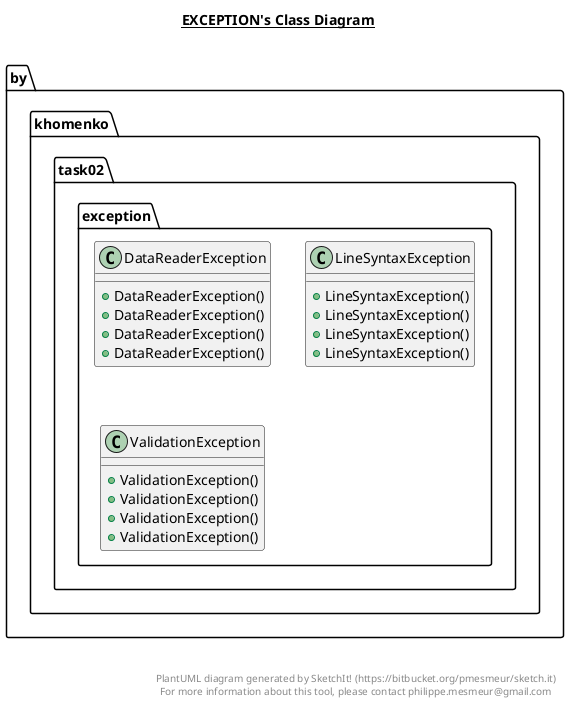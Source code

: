 @startuml

title __EXCEPTION's Class Diagram__\n

  package by.khomenko.task02.exception {
    class DataReaderException {
        + DataReaderException()
        + DataReaderException()
        + DataReaderException()
        + DataReaderException()
    }
  }
  

  package by.khomenko.task02.exception {
    class LineSyntaxException {
        + LineSyntaxException()
        + LineSyntaxException()
        + LineSyntaxException()
        + LineSyntaxException()
    }
  }
  

  package by.khomenko.task02.exception {
    class ValidationException {
        + ValidationException()
        + ValidationException()
        + ValidationException()
        + ValidationException()
    }
  }
  



right footer


PlantUML diagram generated by SketchIt! (https://bitbucket.org/pmesmeur/sketch.it)
For more information about this tool, please contact philippe.mesmeur@gmail.com
endfooter

@enduml
